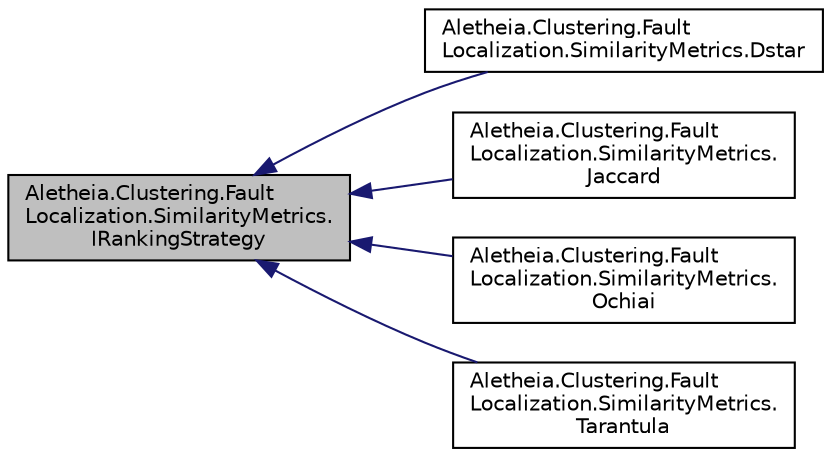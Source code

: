 digraph "Aletheia.Clustering.FaultLocalization.SimilarityMetrics.IRankingStrategy"
{
  edge [fontname="Helvetica",fontsize="10",labelfontname="Helvetica",labelfontsize="10"];
  node [fontname="Helvetica",fontsize="10",shape=record];
  rankdir="LR";
  Node0 [label="Aletheia.Clustering.Fault\lLocalization.SimilarityMetrics.\lIRankingStrategy",height=0.2,width=0.4,color="black", fillcolor="grey75", style="filled", fontcolor="black"];
  Node0 -> Node1 [dir="back",color="midnightblue",fontsize="10",style="solid",fontname="Helvetica"];
  Node1 [label="Aletheia.Clustering.Fault\lLocalization.SimilarityMetrics.Dstar",height=0.2,width=0.4,color="black", fillcolor="white", style="filled",URL="$class_aletheia_1_1_clustering_1_1_fault_localization_1_1_similarity_metrics_1_1_dstar.html"];
  Node0 -> Node2 [dir="back",color="midnightblue",fontsize="10",style="solid",fontname="Helvetica"];
  Node2 [label="Aletheia.Clustering.Fault\lLocalization.SimilarityMetrics.\lJaccard",height=0.2,width=0.4,color="black", fillcolor="white", style="filled",URL="$class_aletheia_1_1_clustering_1_1_fault_localization_1_1_similarity_metrics_1_1_jaccard.html"];
  Node0 -> Node3 [dir="back",color="midnightblue",fontsize="10",style="solid",fontname="Helvetica"];
  Node3 [label="Aletheia.Clustering.Fault\lLocalization.SimilarityMetrics.\lOchiai",height=0.2,width=0.4,color="black", fillcolor="white", style="filled",URL="$class_aletheia_1_1_clustering_1_1_fault_localization_1_1_similarity_metrics_1_1_ochiai.html"];
  Node0 -> Node4 [dir="back",color="midnightblue",fontsize="10",style="solid",fontname="Helvetica"];
  Node4 [label="Aletheia.Clustering.Fault\lLocalization.SimilarityMetrics.\lTarantula",height=0.2,width=0.4,color="black", fillcolor="white", style="filled",URL="$class_aletheia_1_1_clustering_1_1_fault_localization_1_1_similarity_metrics_1_1_tarantula.html"];
}
